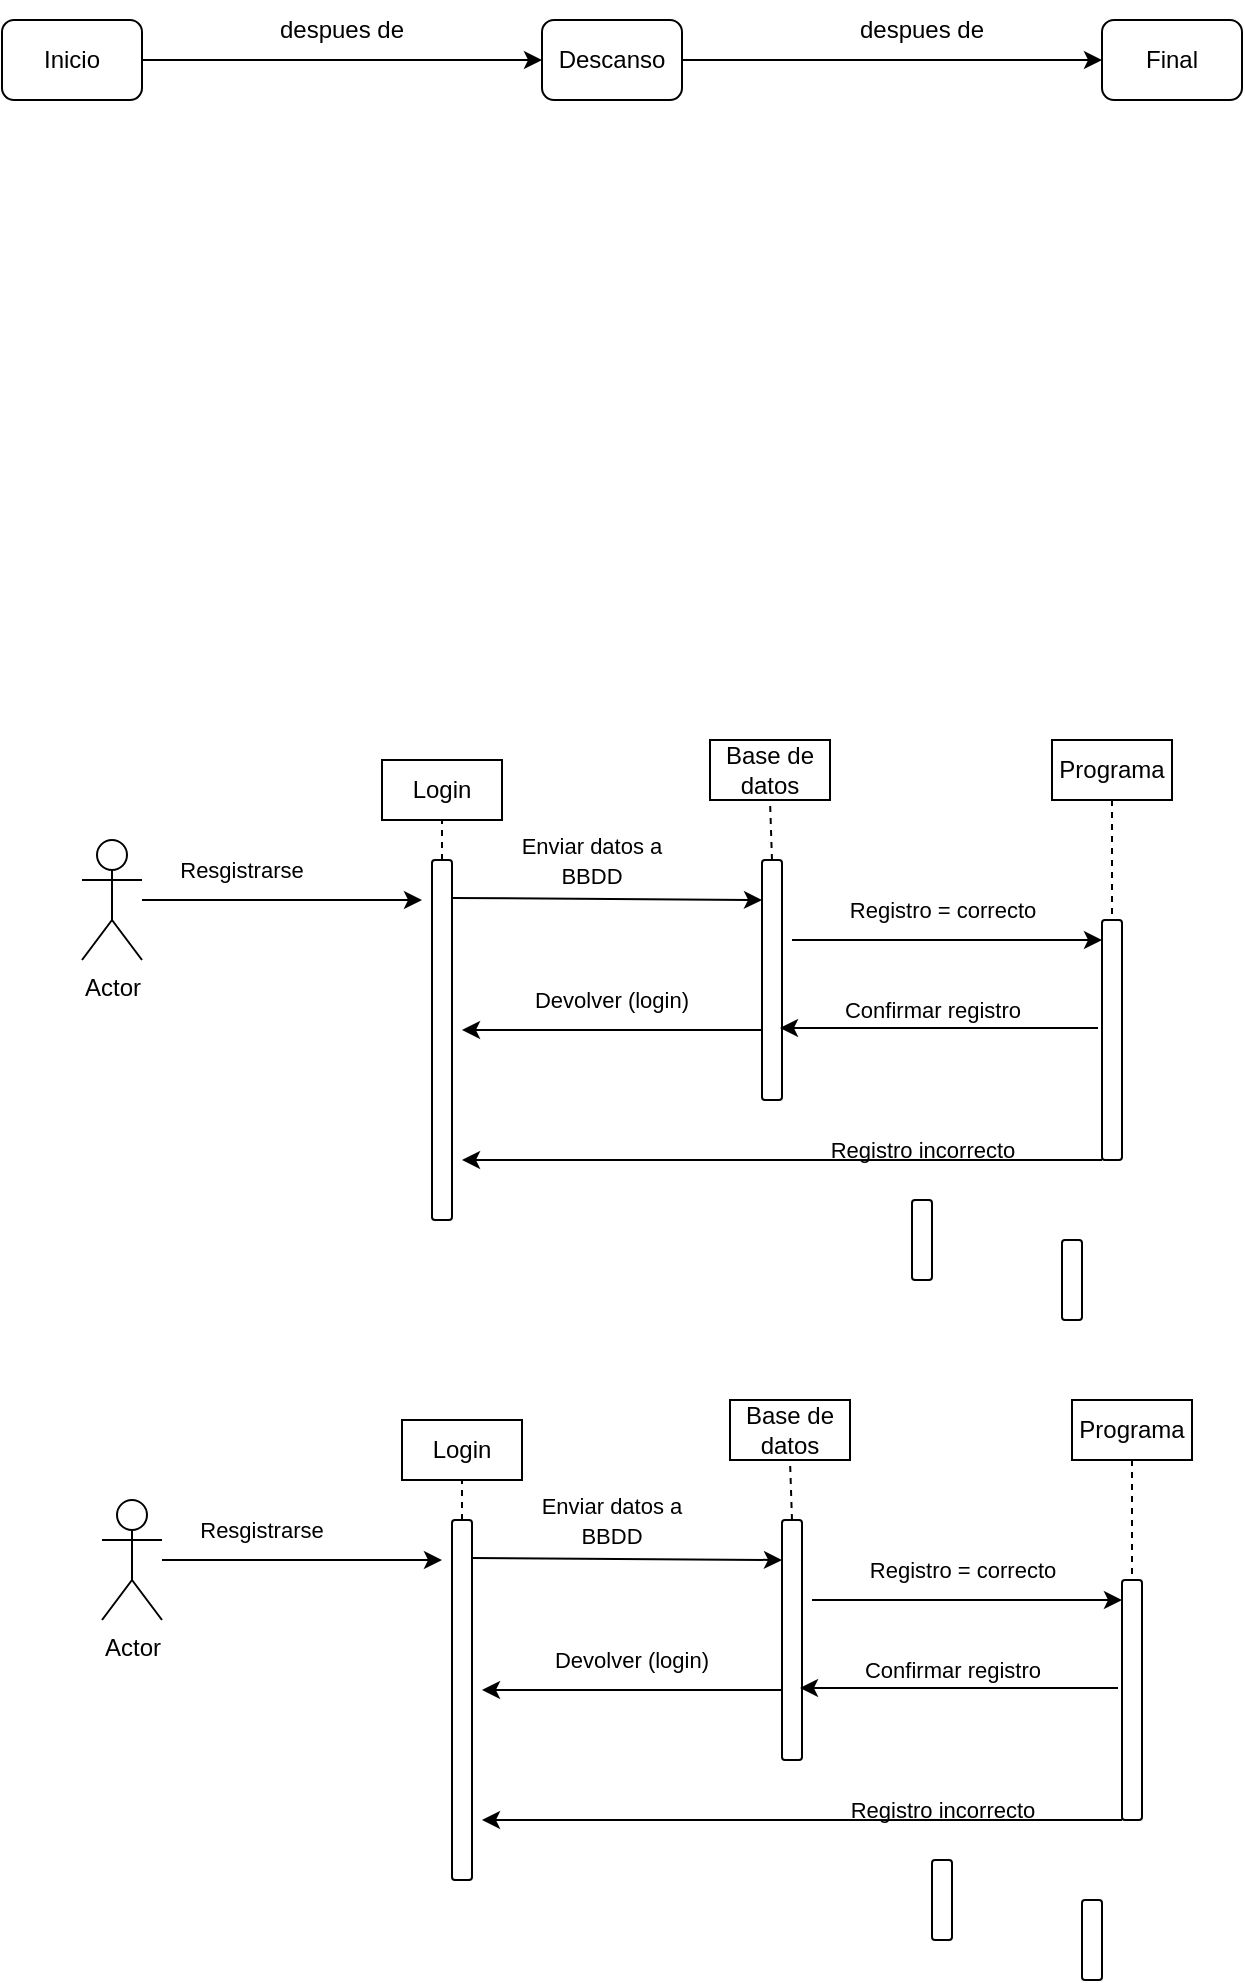 <mxfile version="20.3.0" type="device"><diagram id="rDv57jv-r8Ok0rOvnbmz" name="Página-1"><mxGraphModel dx="759" dy="762" grid="1" gridSize="10" guides="1" tooltips="1" connect="1" arrows="1" fold="1" page="1" pageScale="1" pageWidth="827" pageHeight="1169" math="0" shadow="0"><root><mxCell id="0"/><mxCell id="1" parent="0"/><mxCell id="OnsC9swhkbpNYSKKBlQa-4" style="rounded=0;orthogonalLoop=1;jettySize=auto;html=1;exitX=1;exitY=0.5;exitDx=0;exitDy=0;entryX=0;entryY=0.5;entryDx=0;entryDy=0;" parent="1" source="OnsC9swhkbpNYSKKBlQa-1" target="OnsC9swhkbpNYSKKBlQa-2" edge="1"><mxGeometry relative="1" as="geometry"/></mxCell><mxCell id="OnsC9swhkbpNYSKKBlQa-1" value="Inicio" style="rounded=1;whiteSpace=wrap;html=1;" parent="1" vertex="1"><mxGeometry x="60" y="310" width="70" height="40" as="geometry"/></mxCell><mxCell id="OnsC9swhkbpNYSKKBlQa-5" style="edgeStyle=none;rounded=0;orthogonalLoop=1;jettySize=auto;html=1;exitX=1;exitY=0.5;exitDx=0;exitDy=0;entryX=0;entryY=0.5;entryDx=0;entryDy=0;" parent="1" source="OnsC9swhkbpNYSKKBlQa-2" target="OnsC9swhkbpNYSKKBlQa-3" edge="1"><mxGeometry relative="1" as="geometry"/></mxCell><mxCell id="OnsC9swhkbpNYSKKBlQa-2" value="Descanso" style="rounded=1;whiteSpace=wrap;html=1;" parent="1" vertex="1"><mxGeometry x="330" y="310" width="70" height="40" as="geometry"/></mxCell><mxCell id="OnsC9swhkbpNYSKKBlQa-3" value="Final" style="rounded=1;whiteSpace=wrap;html=1;" parent="1" vertex="1"><mxGeometry x="610" y="310" width="70" height="40" as="geometry"/></mxCell><mxCell id="OnsC9swhkbpNYSKKBlQa-6" value="despues de" style="text;html=1;strokeColor=none;fillColor=none;align=center;verticalAlign=middle;whiteSpace=wrap;rounded=0;" parent="1" vertex="1"><mxGeometry x="190" y="300" width="80" height="30" as="geometry"/></mxCell><mxCell id="OnsC9swhkbpNYSKKBlQa-7" value="despues de" style="text;html=1;strokeColor=none;fillColor=none;align=center;verticalAlign=middle;whiteSpace=wrap;rounded=0;" parent="1" vertex="1"><mxGeometry x="480" y="300" width="80" height="30" as="geometry"/></mxCell><mxCell id="OnsC9swhkbpNYSKKBlQa-9" value="Actor" style="shape=umlActor;verticalLabelPosition=bottom;verticalAlign=top;html=1;outlineConnect=0;" parent="1" vertex="1"><mxGeometry x="100" y="720" width="30" height="60" as="geometry"/></mxCell><mxCell id="OnsC9swhkbpNYSKKBlQa-10" value="Login" style="text;html=1;strokeColor=default;fillColor=none;align=center;verticalAlign=middle;whiteSpace=wrap;rounded=0;" parent="1" vertex="1"><mxGeometry x="250" y="680" width="60" height="30" as="geometry"/></mxCell><mxCell id="OnsC9swhkbpNYSKKBlQa-11" value="" style="rounded=1;whiteSpace=wrap;html=1;" parent="1" vertex="1"><mxGeometry x="440" y="730" width="10" height="120" as="geometry"/></mxCell><mxCell id="OnsC9swhkbpNYSKKBlQa-12" value="" style="rounded=1;whiteSpace=wrap;html=1;" parent="1" vertex="1"><mxGeometry x="275" y="730" width="10" height="180" as="geometry"/></mxCell><mxCell id="OnsC9swhkbpNYSKKBlQa-46" style="edgeStyle=none;rounded=0;orthogonalLoop=1;jettySize=auto;html=1;exitX=0;exitY=1;exitDx=0;exitDy=0;fontSize=11;" parent="1" source="OnsC9swhkbpNYSKKBlQa-13" edge="1"><mxGeometry relative="1" as="geometry"><mxPoint x="290" y="880" as="targetPoint"/></mxGeometry></mxCell><mxCell id="OnsC9swhkbpNYSKKBlQa-13" value="" style="rounded=1;whiteSpace=wrap;html=1;" parent="1" vertex="1"><mxGeometry x="610" y="760" width="10" height="120" as="geometry"/></mxCell><mxCell id="OnsC9swhkbpNYSKKBlQa-14" value="" style="rounded=1;whiteSpace=wrap;html=1;" parent="1" vertex="1"><mxGeometry x="515" y="900" width="10" height="40" as="geometry"/></mxCell><mxCell id="OnsC9swhkbpNYSKKBlQa-15" value="" style="rounded=1;whiteSpace=wrap;html=1;" parent="1" vertex="1"><mxGeometry x="590" y="920" width="10" height="40" as="geometry"/></mxCell><mxCell id="OnsC9swhkbpNYSKKBlQa-17" value="&lt;font style=&quot;font-size: 11px;&quot;&gt;Enviar datos a BBDD&lt;/font&gt;" style="text;html=1;strokeColor=none;fillColor=none;align=center;verticalAlign=middle;whiteSpace=wrap;rounded=0;" parent="1" vertex="1"><mxGeometry x="310" y="720" width="90" height="20" as="geometry"/></mxCell><mxCell id="OnsC9swhkbpNYSKKBlQa-21" value="&lt;font style=&quot;font-size: 11px;&quot;&gt;Resgistrarse&lt;/font&gt;" style="text;html=1;strokeColor=none;fillColor=none;align=center;verticalAlign=middle;whiteSpace=wrap;rounded=0;" parent="1" vertex="1"><mxGeometry x="150" y="720" width="60" height="30" as="geometry"/></mxCell><mxCell id="OnsC9swhkbpNYSKKBlQa-22" value="" style="endArrow=classic;html=1;rounded=0;" parent="1" source="OnsC9swhkbpNYSKKBlQa-9" edge="1"><mxGeometry width="50" height="50" relative="1" as="geometry"><mxPoint x="160" y="790" as="sourcePoint"/><mxPoint x="270" y="750" as="targetPoint"/></mxGeometry></mxCell><mxCell id="OnsC9swhkbpNYSKKBlQa-25" value="" style="endArrow=classic;html=1;rounded=0;" parent="1" edge="1"><mxGeometry width="50" height="50" relative="1" as="geometry"><mxPoint x="285" y="749" as="sourcePoint"/><mxPoint x="440" y="750" as="targetPoint"/></mxGeometry></mxCell><mxCell id="OnsC9swhkbpNYSKKBlQa-28" value="Base de datos" style="text;html=1;strokeColor=default;fillColor=none;align=center;verticalAlign=middle;whiteSpace=wrap;rounded=0;" parent="1" vertex="1"><mxGeometry x="414" y="670" width="60" height="30" as="geometry"/></mxCell><mxCell id="OnsC9swhkbpNYSKKBlQa-30" value="" style="endArrow=classic;html=1;rounded=0;entryX=0;entryY=0.377;entryDx=0;entryDy=0;entryPerimeter=0;" parent="1" edge="1"><mxGeometry width="50" height="50" relative="1" as="geometry"><mxPoint x="455" y="770" as="sourcePoint"/><mxPoint x="610" y="770.01" as="targetPoint"/></mxGeometry></mxCell><mxCell id="OnsC9swhkbpNYSKKBlQa-31" value="" style="endArrow=none;dashed=1;html=1;rounded=0;fontSize=11;entryX=0.5;entryY=1;entryDx=0;entryDy=0;exitX=0.5;exitY=0;exitDx=0;exitDy=0;" parent="1" source="OnsC9swhkbpNYSKKBlQa-12" target="OnsC9swhkbpNYSKKBlQa-10" edge="1"><mxGeometry width="50" height="50" relative="1" as="geometry"><mxPoint x="360" y="890" as="sourcePoint"/><mxPoint x="410" y="840" as="targetPoint"/></mxGeometry></mxCell><mxCell id="OnsC9swhkbpNYSKKBlQa-32" value="" style="endArrow=none;dashed=1;html=1;rounded=0;fontSize=11;entryX=0.5;entryY=1;entryDx=0;entryDy=0;exitX=0.5;exitY=0;exitDx=0;exitDy=0;" parent="1" source="OnsC9swhkbpNYSKKBlQa-11" target="OnsC9swhkbpNYSKKBlQa-28" edge="1"><mxGeometry width="50" height="50" relative="1" as="geometry"><mxPoint x="290" y="750" as="sourcePoint"/><mxPoint x="290" y="720" as="targetPoint"/></mxGeometry></mxCell><mxCell id="OnsC9swhkbpNYSKKBlQa-33" value="" style="endArrow=classic;html=1;rounded=0;" parent="1" edge="1"><mxGeometry width="50" height="50" relative="1" as="geometry"><mxPoint x="440" y="815" as="sourcePoint"/><mxPoint x="290" y="815" as="targetPoint"/></mxGeometry></mxCell><mxCell id="OnsC9swhkbpNYSKKBlQa-34" value="&lt;span style=&quot;font-size: 11px;&quot;&gt;Devolver (login)&lt;/span&gt;" style="text;html=1;strokeColor=none;fillColor=none;align=center;verticalAlign=middle;whiteSpace=wrap;rounded=0;" parent="1" vertex="1"><mxGeometry x="320" y="790" width="90" height="20" as="geometry"/></mxCell><mxCell id="OnsC9swhkbpNYSKKBlQa-36" value="Registro = correcto" style="text;html=1;align=center;verticalAlign=middle;resizable=0;points=[];autosize=1;strokeColor=none;fillColor=none;fontSize=11;" parent="1" vertex="1"><mxGeometry x="470" y="740" width="120" height="30" as="geometry"/></mxCell><mxCell id="OnsC9swhkbpNYSKKBlQa-37" value="" style="endArrow=classic;html=1;rounded=0;fontSize=11;entryX=0.9;entryY=0.7;entryDx=0;entryDy=0;exitX=-0.2;exitY=0.45;exitDx=0;exitDy=0;exitPerimeter=0;entryPerimeter=0;" parent="1" source="OnsC9swhkbpNYSKKBlQa-13" target="OnsC9swhkbpNYSKKBlQa-11" edge="1"><mxGeometry width="50" height="50" relative="1" as="geometry"><mxPoint x="360" y="1000" as="sourcePoint"/><mxPoint x="410" y="950" as="targetPoint"/></mxGeometry></mxCell><mxCell id="OnsC9swhkbpNYSKKBlQa-38" style="edgeStyle=none;rounded=0;orthogonalLoop=1;jettySize=auto;html=1;entryX=0.5;entryY=1;entryDx=0;entryDy=0;fontSize=11;" parent="1" source="OnsC9swhkbpNYSKKBlQa-13" target="OnsC9swhkbpNYSKKBlQa-13" edge="1"><mxGeometry relative="1" as="geometry"/></mxCell><mxCell id="OnsC9swhkbpNYSKKBlQa-40" value="Confirmar registro" style="text;html=1;align=center;verticalAlign=middle;resizable=0;points=[];autosize=1;strokeColor=none;fillColor=none;fontSize=11;" parent="1" vertex="1"><mxGeometry x="470" y="790" width="110" height="30" as="geometry"/></mxCell><mxCell id="OnsC9swhkbpNYSKKBlQa-45" style="edgeStyle=none;rounded=0;orthogonalLoop=1;jettySize=auto;html=1;entryX=0.25;entryY=1;entryDx=0;entryDy=0;fontSize=11;" parent="1" source="OnsC9swhkbpNYSKKBlQa-13" target="OnsC9swhkbpNYSKKBlQa-13" edge="1"><mxGeometry relative="1" as="geometry"/></mxCell><mxCell id="OnsC9swhkbpNYSKKBlQa-49" value="Registro incorrecto" style="text;html=1;align=center;verticalAlign=middle;resizable=0;points=[];autosize=1;strokeColor=none;fillColor=none;fontSize=11;" parent="1" vertex="1"><mxGeometry x="460" y="860" width="120" height="30" as="geometry"/></mxCell><mxCell id="OnsC9swhkbpNYSKKBlQa-51" value="" style="rounded=0;orthogonalLoop=1;jettySize=auto;html=1;fontSize=11;entryX=0.5;entryY=0;entryDx=0;entryDy=0;dashed=1;endArrow=none;endFill=0;" parent="1" source="OnsC9swhkbpNYSKKBlQa-50" target="OnsC9swhkbpNYSKKBlQa-13" edge="1"><mxGeometry relative="1" as="geometry"/></mxCell><mxCell id="OnsC9swhkbpNYSKKBlQa-50" value="Programa" style="text;html=1;strokeColor=default;fillColor=default;align=center;verticalAlign=middle;whiteSpace=wrap;rounded=0;" parent="1" vertex="1"><mxGeometry x="585" y="670" width="60" height="30" as="geometry"/></mxCell><mxCell id="FArT4s2tk32mDKhb9JAy-2" value="Actor" style="shape=umlActor;verticalLabelPosition=bottom;verticalAlign=top;html=1;outlineConnect=0;" vertex="1" parent="1"><mxGeometry x="110" y="1050" width="30" height="60" as="geometry"/></mxCell><mxCell id="FArT4s2tk32mDKhb9JAy-3" value="Login" style="text;html=1;strokeColor=default;fillColor=none;align=center;verticalAlign=middle;whiteSpace=wrap;rounded=0;" vertex="1" parent="1"><mxGeometry x="260" y="1010" width="60" height="30" as="geometry"/></mxCell><mxCell id="FArT4s2tk32mDKhb9JAy-4" value="" style="rounded=1;whiteSpace=wrap;html=1;" vertex="1" parent="1"><mxGeometry x="450" y="1060" width="10" height="120" as="geometry"/></mxCell><mxCell id="FArT4s2tk32mDKhb9JAy-5" value="" style="rounded=1;whiteSpace=wrap;html=1;" vertex="1" parent="1"><mxGeometry x="285" y="1060" width="10" height="180" as="geometry"/></mxCell><mxCell id="FArT4s2tk32mDKhb9JAy-6" style="edgeStyle=none;rounded=0;orthogonalLoop=1;jettySize=auto;html=1;exitX=0;exitY=1;exitDx=0;exitDy=0;fontSize=11;" edge="1" parent="1" source="FArT4s2tk32mDKhb9JAy-7"><mxGeometry relative="1" as="geometry"><mxPoint x="300" y="1210" as="targetPoint"/></mxGeometry></mxCell><mxCell id="FArT4s2tk32mDKhb9JAy-7" value="" style="rounded=1;whiteSpace=wrap;html=1;" vertex="1" parent="1"><mxGeometry x="620" y="1090" width="10" height="120" as="geometry"/></mxCell><mxCell id="FArT4s2tk32mDKhb9JAy-8" value="" style="rounded=1;whiteSpace=wrap;html=1;" vertex="1" parent="1"><mxGeometry x="525" y="1230" width="10" height="40" as="geometry"/></mxCell><mxCell id="FArT4s2tk32mDKhb9JAy-9" value="" style="rounded=1;whiteSpace=wrap;html=1;" vertex="1" parent="1"><mxGeometry x="600" y="1250" width="10" height="40" as="geometry"/></mxCell><mxCell id="FArT4s2tk32mDKhb9JAy-10" value="&lt;font style=&quot;font-size: 11px;&quot;&gt;Enviar datos a BBDD&lt;/font&gt;" style="text;html=1;strokeColor=none;fillColor=none;align=center;verticalAlign=middle;whiteSpace=wrap;rounded=0;" vertex="1" parent="1"><mxGeometry x="320" y="1050" width="90" height="20" as="geometry"/></mxCell><mxCell id="FArT4s2tk32mDKhb9JAy-11" value="&lt;font style=&quot;font-size: 11px;&quot;&gt;Resgistrarse&lt;/font&gt;" style="text;html=1;strokeColor=none;fillColor=none;align=center;verticalAlign=middle;whiteSpace=wrap;rounded=0;" vertex="1" parent="1"><mxGeometry x="160" y="1050" width="60" height="30" as="geometry"/></mxCell><mxCell id="FArT4s2tk32mDKhb9JAy-12" value="" style="endArrow=classic;html=1;rounded=0;" edge="1" parent="1" source="FArT4s2tk32mDKhb9JAy-2"><mxGeometry width="50" height="50" relative="1" as="geometry"><mxPoint x="170" y="1120" as="sourcePoint"/><mxPoint x="280" y="1080" as="targetPoint"/></mxGeometry></mxCell><mxCell id="FArT4s2tk32mDKhb9JAy-13" value="" style="endArrow=classic;html=1;rounded=0;" edge="1" parent="1"><mxGeometry width="50" height="50" relative="1" as="geometry"><mxPoint x="295" y="1079" as="sourcePoint"/><mxPoint x="450" y="1080" as="targetPoint"/></mxGeometry></mxCell><mxCell id="FArT4s2tk32mDKhb9JAy-14" value="Base de datos" style="text;html=1;strokeColor=default;fillColor=none;align=center;verticalAlign=middle;whiteSpace=wrap;rounded=0;" vertex="1" parent="1"><mxGeometry x="424" y="1000" width="60" height="30" as="geometry"/></mxCell><mxCell id="FArT4s2tk32mDKhb9JAy-15" value="" style="endArrow=classic;html=1;rounded=0;entryX=0;entryY=0.377;entryDx=0;entryDy=0;entryPerimeter=0;" edge="1" parent="1"><mxGeometry width="50" height="50" relative="1" as="geometry"><mxPoint x="465" y="1100" as="sourcePoint"/><mxPoint x="620" y="1100.01" as="targetPoint"/></mxGeometry></mxCell><mxCell id="FArT4s2tk32mDKhb9JAy-16" value="" style="endArrow=none;dashed=1;html=1;rounded=0;fontSize=11;entryX=0.5;entryY=1;entryDx=0;entryDy=0;exitX=0.5;exitY=0;exitDx=0;exitDy=0;" edge="1" parent="1" source="FArT4s2tk32mDKhb9JAy-5" target="FArT4s2tk32mDKhb9JAy-3"><mxGeometry width="50" height="50" relative="1" as="geometry"><mxPoint x="370" y="1220" as="sourcePoint"/><mxPoint x="420" y="1170" as="targetPoint"/></mxGeometry></mxCell><mxCell id="FArT4s2tk32mDKhb9JAy-17" value="" style="endArrow=none;dashed=1;html=1;rounded=0;fontSize=11;entryX=0.5;entryY=1;entryDx=0;entryDy=0;exitX=0.5;exitY=0;exitDx=0;exitDy=0;" edge="1" parent="1" source="FArT4s2tk32mDKhb9JAy-4" target="FArT4s2tk32mDKhb9JAy-14"><mxGeometry width="50" height="50" relative="1" as="geometry"><mxPoint x="300" y="1080" as="sourcePoint"/><mxPoint x="300" y="1050" as="targetPoint"/></mxGeometry></mxCell><mxCell id="FArT4s2tk32mDKhb9JAy-18" value="" style="endArrow=classic;html=1;rounded=0;" edge="1" parent="1"><mxGeometry width="50" height="50" relative="1" as="geometry"><mxPoint x="450" y="1145" as="sourcePoint"/><mxPoint x="300" y="1145" as="targetPoint"/></mxGeometry></mxCell><mxCell id="FArT4s2tk32mDKhb9JAy-19" value="&lt;span style=&quot;font-size: 11px;&quot;&gt;Devolver (login)&lt;/span&gt;" style="text;html=1;strokeColor=none;fillColor=none;align=center;verticalAlign=middle;whiteSpace=wrap;rounded=0;" vertex="1" parent="1"><mxGeometry x="330" y="1120" width="90" height="20" as="geometry"/></mxCell><mxCell id="FArT4s2tk32mDKhb9JAy-20" value="Registro = correcto" style="text;html=1;align=center;verticalAlign=middle;resizable=0;points=[];autosize=1;strokeColor=none;fillColor=none;fontSize=11;" vertex="1" parent="1"><mxGeometry x="480" y="1070" width="120" height="30" as="geometry"/></mxCell><mxCell id="FArT4s2tk32mDKhb9JAy-21" value="" style="endArrow=classic;html=1;rounded=0;fontSize=11;entryX=0.9;entryY=0.7;entryDx=0;entryDy=0;exitX=-0.2;exitY=0.45;exitDx=0;exitDy=0;exitPerimeter=0;entryPerimeter=0;" edge="1" parent="1" source="FArT4s2tk32mDKhb9JAy-7" target="FArT4s2tk32mDKhb9JAy-4"><mxGeometry width="50" height="50" relative="1" as="geometry"><mxPoint x="370" y="1330" as="sourcePoint"/><mxPoint x="420" y="1280" as="targetPoint"/></mxGeometry></mxCell><mxCell id="FArT4s2tk32mDKhb9JAy-22" style="edgeStyle=none;rounded=0;orthogonalLoop=1;jettySize=auto;html=1;entryX=0.5;entryY=1;entryDx=0;entryDy=0;fontSize=11;" edge="1" parent="1" source="FArT4s2tk32mDKhb9JAy-7" target="FArT4s2tk32mDKhb9JAy-7"><mxGeometry relative="1" as="geometry"/></mxCell><mxCell id="FArT4s2tk32mDKhb9JAy-23" value="Confirmar registro" style="text;html=1;align=center;verticalAlign=middle;resizable=0;points=[];autosize=1;strokeColor=none;fillColor=none;fontSize=11;" vertex="1" parent="1"><mxGeometry x="480" y="1120" width="110" height="30" as="geometry"/></mxCell><mxCell id="FArT4s2tk32mDKhb9JAy-24" style="edgeStyle=none;rounded=0;orthogonalLoop=1;jettySize=auto;html=1;entryX=0.25;entryY=1;entryDx=0;entryDy=0;fontSize=11;" edge="1" parent="1" source="FArT4s2tk32mDKhb9JAy-7" target="FArT4s2tk32mDKhb9JAy-7"><mxGeometry relative="1" as="geometry"/></mxCell><mxCell id="FArT4s2tk32mDKhb9JAy-25" value="Registro incorrecto" style="text;html=1;align=center;verticalAlign=middle;resizable=0;points=[];autosize=1;strokeColor=none;fillColor=none;fontSize=11;" vertex="1" parent="1"><mxGeometry x="470" y="1190" width="120" height="30" as="geometry"/></mxCell><mxCell id="FArT4s2tk32mDKhb9JAy-26" value="" style="rounded=0;orthogonalLoop=1;jettySize=auto;html=1;fontSize=11;entryX=0.5;entryY=0;entryDx=0;entryDy=0;dashed=1;endArrow=none;endFill=0;" edge="1" parent="1" source="FArT4s2tk32mDKhb9JAy-27" target="FArT4s2tk32mDKhb9JAy-7"><mxGeometry relative="1" as="geometry"/></mxCell><mxCell id="FArT4s2tk32mDKhb9JAy-27" value="Programa" style="text;html=1;strokeColor=default;fillColor=default;align=center;verticalAlign=middle;whiteSpace=wrap;rounded=0;" vertex="1" parent="1"><mxGeometry x="595" y="1000" width="60" height="30" as="geometry"/></mxCell></root></mxGraphModel></diagram></mxfile>